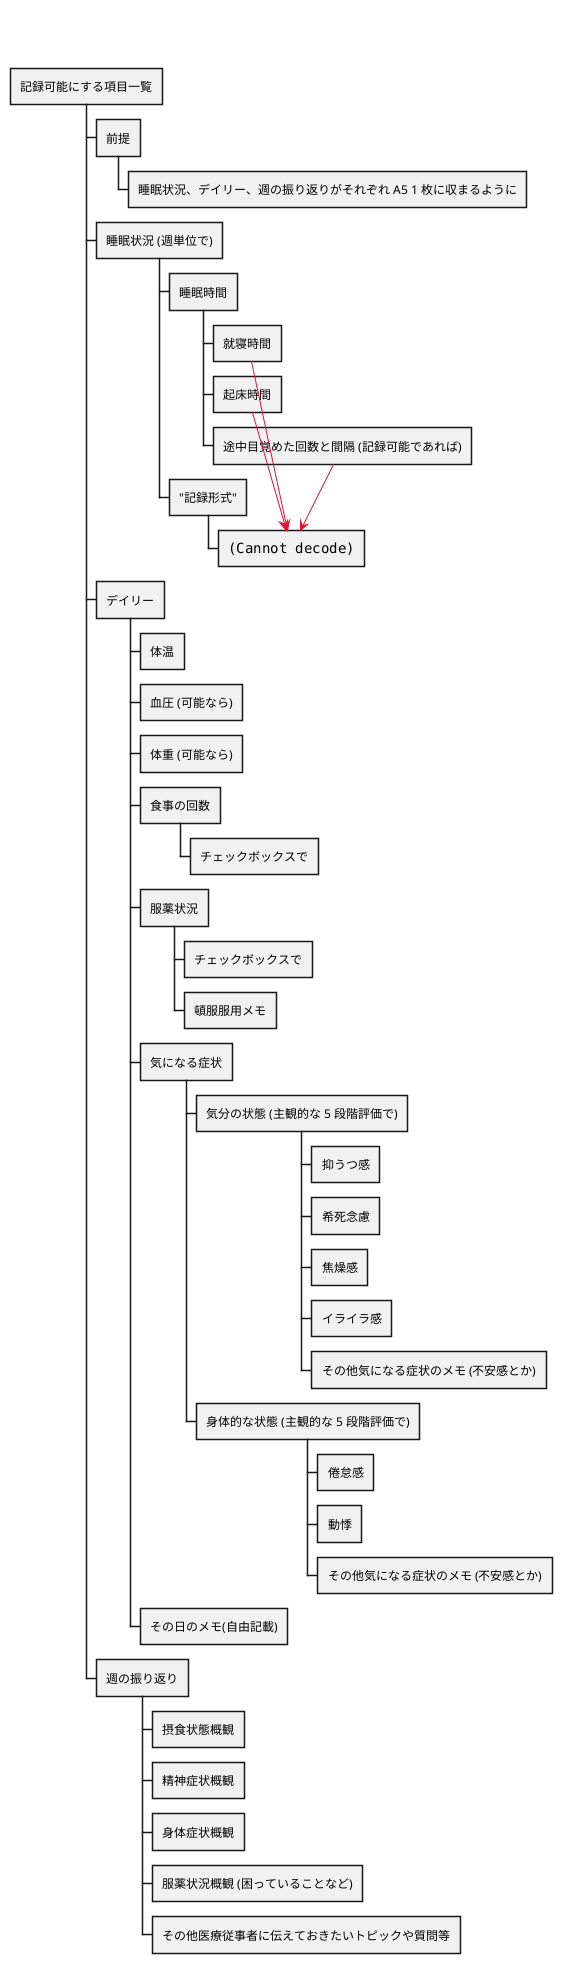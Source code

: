 @startwbs
<style>
wbsDiagram {
  :depth(0) {
    BackgroundColor transparent
    LineColor transparent
    FontColor transparent
  }
}
</style>
*_ dummy
** 記録可能にする項目一覧
*** 前提
**** 睡眠状況、デイリー、週の振り返りがそれぞれ A5 1 枚に収まるように

*** 睡眠状況 (週単位で)
**** 睡眠時間
***** "就寝時間" as s01
***** "起床時間" as s02
***** "途中目覚めた回数と間隔 (記録可能であれば)" as s03
**** "記録形式"
***** "<img src=sleeping.png>" as sall
s01 --> sall #crimson
s02 --> sall #crimson
s03 --> sall #crimson

*** デイリー
**** 体温
**** 血圧 (可能なら)
**** 体重 (可能なら)
**** 食事の回数
***** チェックボックスで
**** 服薬状況
***** チェックボックスで
***** 頓服服用メモ

**** 気になる症状
***** 気分の状態 (主観的な 5 段階評価で)
****** 抑うつ感
****** 希死念慮
****** 焦燥感
****** イライラ感
****** その他気になる症状のメモ (不安感とか)

***** 身体的な状態 (主観的な 5 段階評価で)
****** 倦怠感
****** 動悸
****** その他気になる症状のメモ (不安感とか)

**** その日のメモ(自由記載)

*** 週の振り返り
**** 摂食状態概観
**** 精神症状概観
**** 身体症状概観
**** 服薬状況概観 (困っていることなど)
**** その他医療従事者に伝えておきたいトピックや質問等

@endwbs
